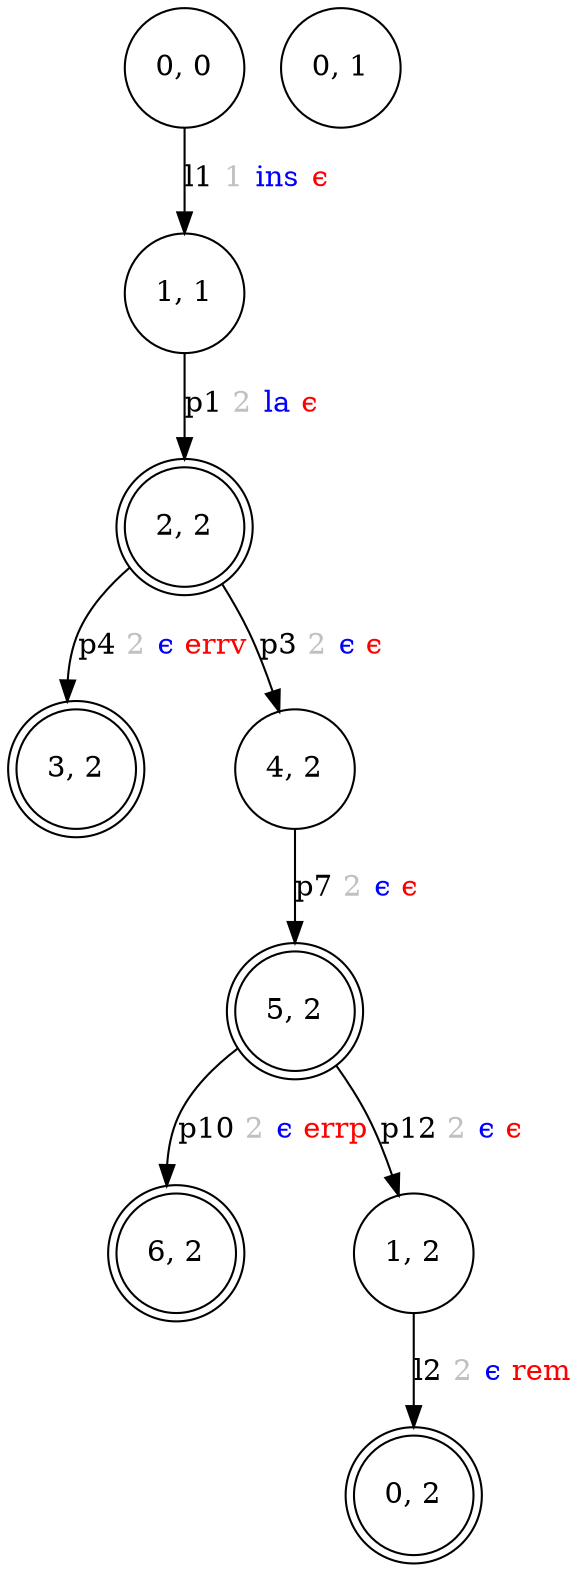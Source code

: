 digraph case_ROS {
	"0, 0" [shape=circle]
	"1, 1" [shape=circle]
	"2, 2" [shape=doublecircle]
	"3, 2" [shape=doublecircle]
	"4, 2" [shape=circle]
	"5, 2" [shape=doublecircle]
	"6, 2" [shape=doublecircle]
	"1, 2" [shape=circle]
	"0, 2" [shape=doublecircle]
	"0, 1" [shape=circle]
	"0, 0" -> "1, 1" [label=<l1 <FONT COLOR="grey">1</FONT> <FONT COLOR="blue">ins</FONT> <FONT COLOR="red">ϵ</FONT>>]
	"1, 1" -> "2, 2" [label=<p1 <FONT COLOR="grey">2</FONT> <FONT COLOR="blue">la</FONT> <FONT COLOR="red">ϵ</FONT>>]
	"2, 2" -> "3, 2" [label=<p4 <FONT COLOR="grey">2</FONT> <FONT COLOR="blue">ϵ</FONT> <FONT COLOR="red">errv</FONT>>]
	"2, 2" -> "4, 2" [label=<p3 <FONT COLOR="grey">2</FONT> <FONT COLOR="blue">ϵ</FONT> <FONT COLOR="red">ϵ</FONT>>]
	"4, 2" -> "5, 2" [label=<p7 <FONT COLOR="grey">2</FONT> <FONT COLOR="blue">ϵ</FONT> <FONT COLOR="red">ϵ</FONT>>]
	"5, 2" -> "6, 2" [label=<p10 <FONT COLOR="grey">2</FONT> <FONT COLOR="blue">ϵ</FONT> <FONT COLOR="red">errp</FONT>>]
	"5, 2" -> "1, 2" [label=<p12 <FONT COLOR="grey">2</FONT> <FONT COLOR="blue">ϵ</FONT> <FONT COLOR="red">ϵ</FONT>>]
	"1, 2" -> "0, 2" [label=<l2 <FONT COLOR="grey">2</FONT> <FONT COLOR="blue">ϵ</FONT> <FONT COLOR="red">rem</FONT>>]
}
